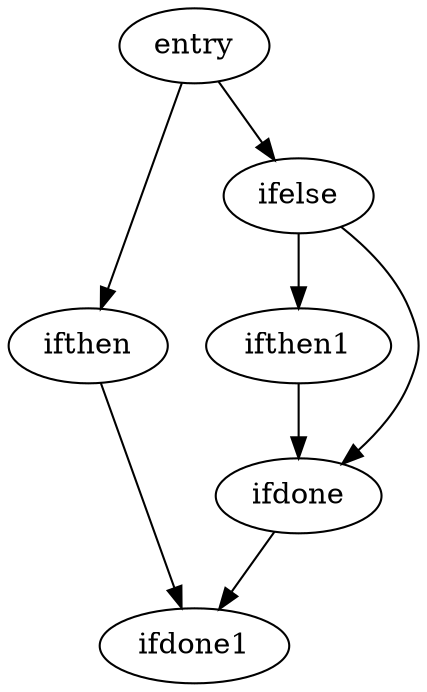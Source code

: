 digraph {
	entry -> ifthen
	ifthen -> ifdone1
	entry -> ifelse
	ifelse -> ifthen1
	ifelse -> ifdone
	ifthen1 -> ifdone
	ifdone -> ifdone1
}
